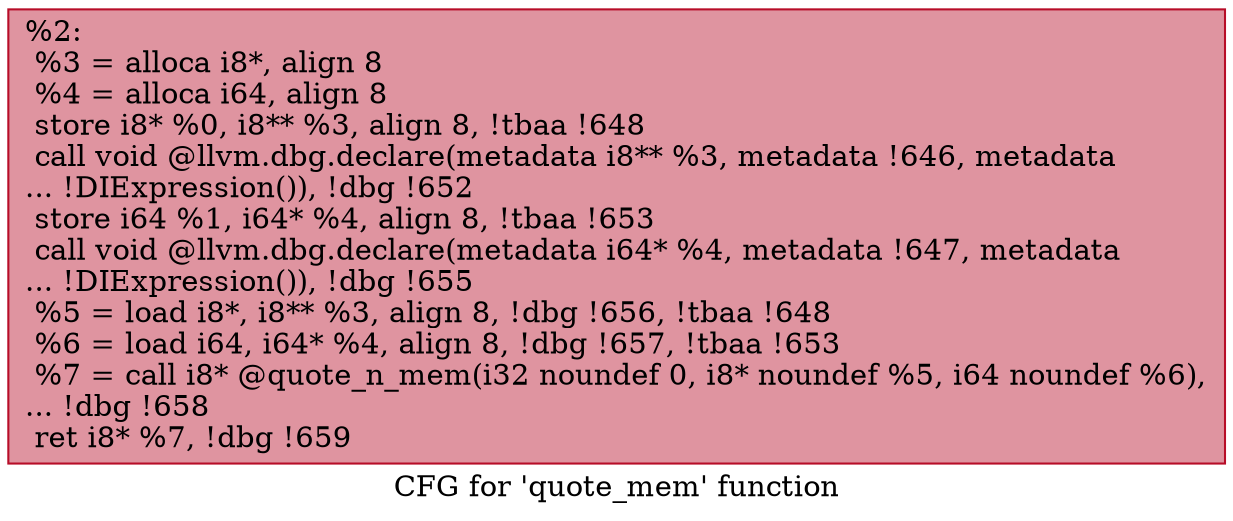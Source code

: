 digraph "CFG for 'quote_mem' function" {
	label="CFG for 'quote_mem' function";

	Node0x18ffcf0 [shape=record,color="#b70d28ff", style=filled, fillcolor="#b70d2870",label="{%2:\l  %3 = alloca i8*, align 8\l  %4 = alloca i64, align 8\l  store i8* %0, i8** %3, align 8, !tbaa !648\l  call void @llvm.dbg.declare(metadata i8** %3, metadata !646, metadata\l... !DIExpression()), !dbg !652\l  store i64 %1, i64* %4, align 8, !tbaa !653\l  call void @llvm.dbg.declare(metadata i64* %4, metadata !647, metadata\l... !DIExpression()), !dbg !655\l  %5 = load i8*, i8** %3, align 8, !dbg !656, !tbaa !648\l  %6 = load i64, i64* %4, align 8, !dbg !657, !tbaa !653\l  %7 = call i8* @quote_n_mem(i32 noundef 0, i8* noundef %5, i64 noundef %6),\l... !dbg !658\l  ret i8* %7, !dbg !659\l}"];
}
